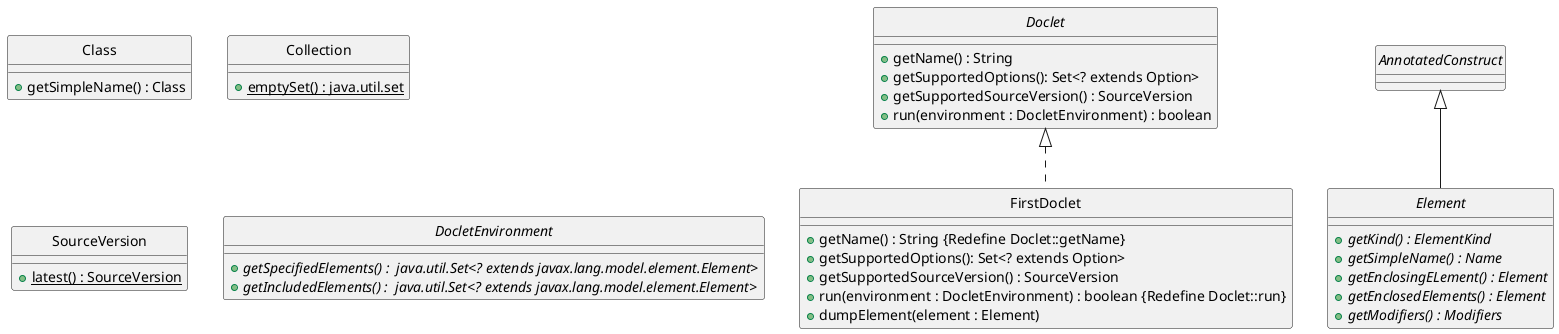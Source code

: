 @startuml
'https://plantuml.com/sequence-diagram

skinparam style strictuml

class FirstDoclet implements Doclet{
    + getName() : String {Redefine Doclet::getName}
    + getSupportedOptions(): Set<? extends Option>
    + getSupportedSourceVersion() : SourceVersion
    + run(environment : DocletEnvironment) : boolean {Redefine Doclet::run}
    + dumpElement(element : Element)
}

interface Doclet{
    + getName() : String
    + getSupportedOptions(): Set<? extends Option>
    + getSupportedSourceVersion() : SourceVersion
    + run(environment : DocletEnvironment) : boolean
}

Class Class{
    + getSimpleName() : Class
}

Class Collection{
    + {static}emptySet() : java.util.set
}

enum SourceVersion{
    + {static}latest() : SourceVersion
}

interface DocletEnvironment{
    + {abstract}getSpecifiedElements() :  java.util.Set<? extends javax.lang.model.element.Element>
    + {abstract}getIncludedElements() :  java.util.Set<? extends javax.lang.model.element.Element>
}

interface Element extends AnnotatedConstruct{
    + {abstract}getKind() : ElementKind
    + {abstract}getSimpleName() : Name
    + {abstract}getEnclosingELement() : Element
    + {abstract}getEnclosedElements() : Element
    + {abstract}getModifiers() : Modifiers
}
@enduml